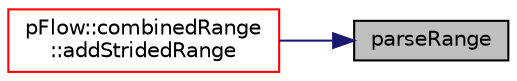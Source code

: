 digraph "parseRange"
{
 // LATEX_PDF_SIZE
  edge [fontname="Helvetica",fontsize="10",labelfontname="Helvetica",labelfontsize="10"];
  node [fontname="Helvetica",fontsize="10",shape=record];
  rankdir="RL";
  Node1 [label="parseRange",height=0.2,width=0.4,color="black", fillcolor="grey75", style="filled", fontcolor="black",tooltip=" "];
  Node1 -> Node2 [dir="back",color="midnightblue",fontsize="10",style="solid",fontname="Helvetica"];
  Node2 [label="pFlow::combinedRange\l::addStridedRange",height=0.2,width=0.4,color="red", fillcolor="white", style="filled",URL="$classpFlow_1_1combinedRange.html#a2174415fd682f88846895dafefee9d31",tooltip=" "];
}
